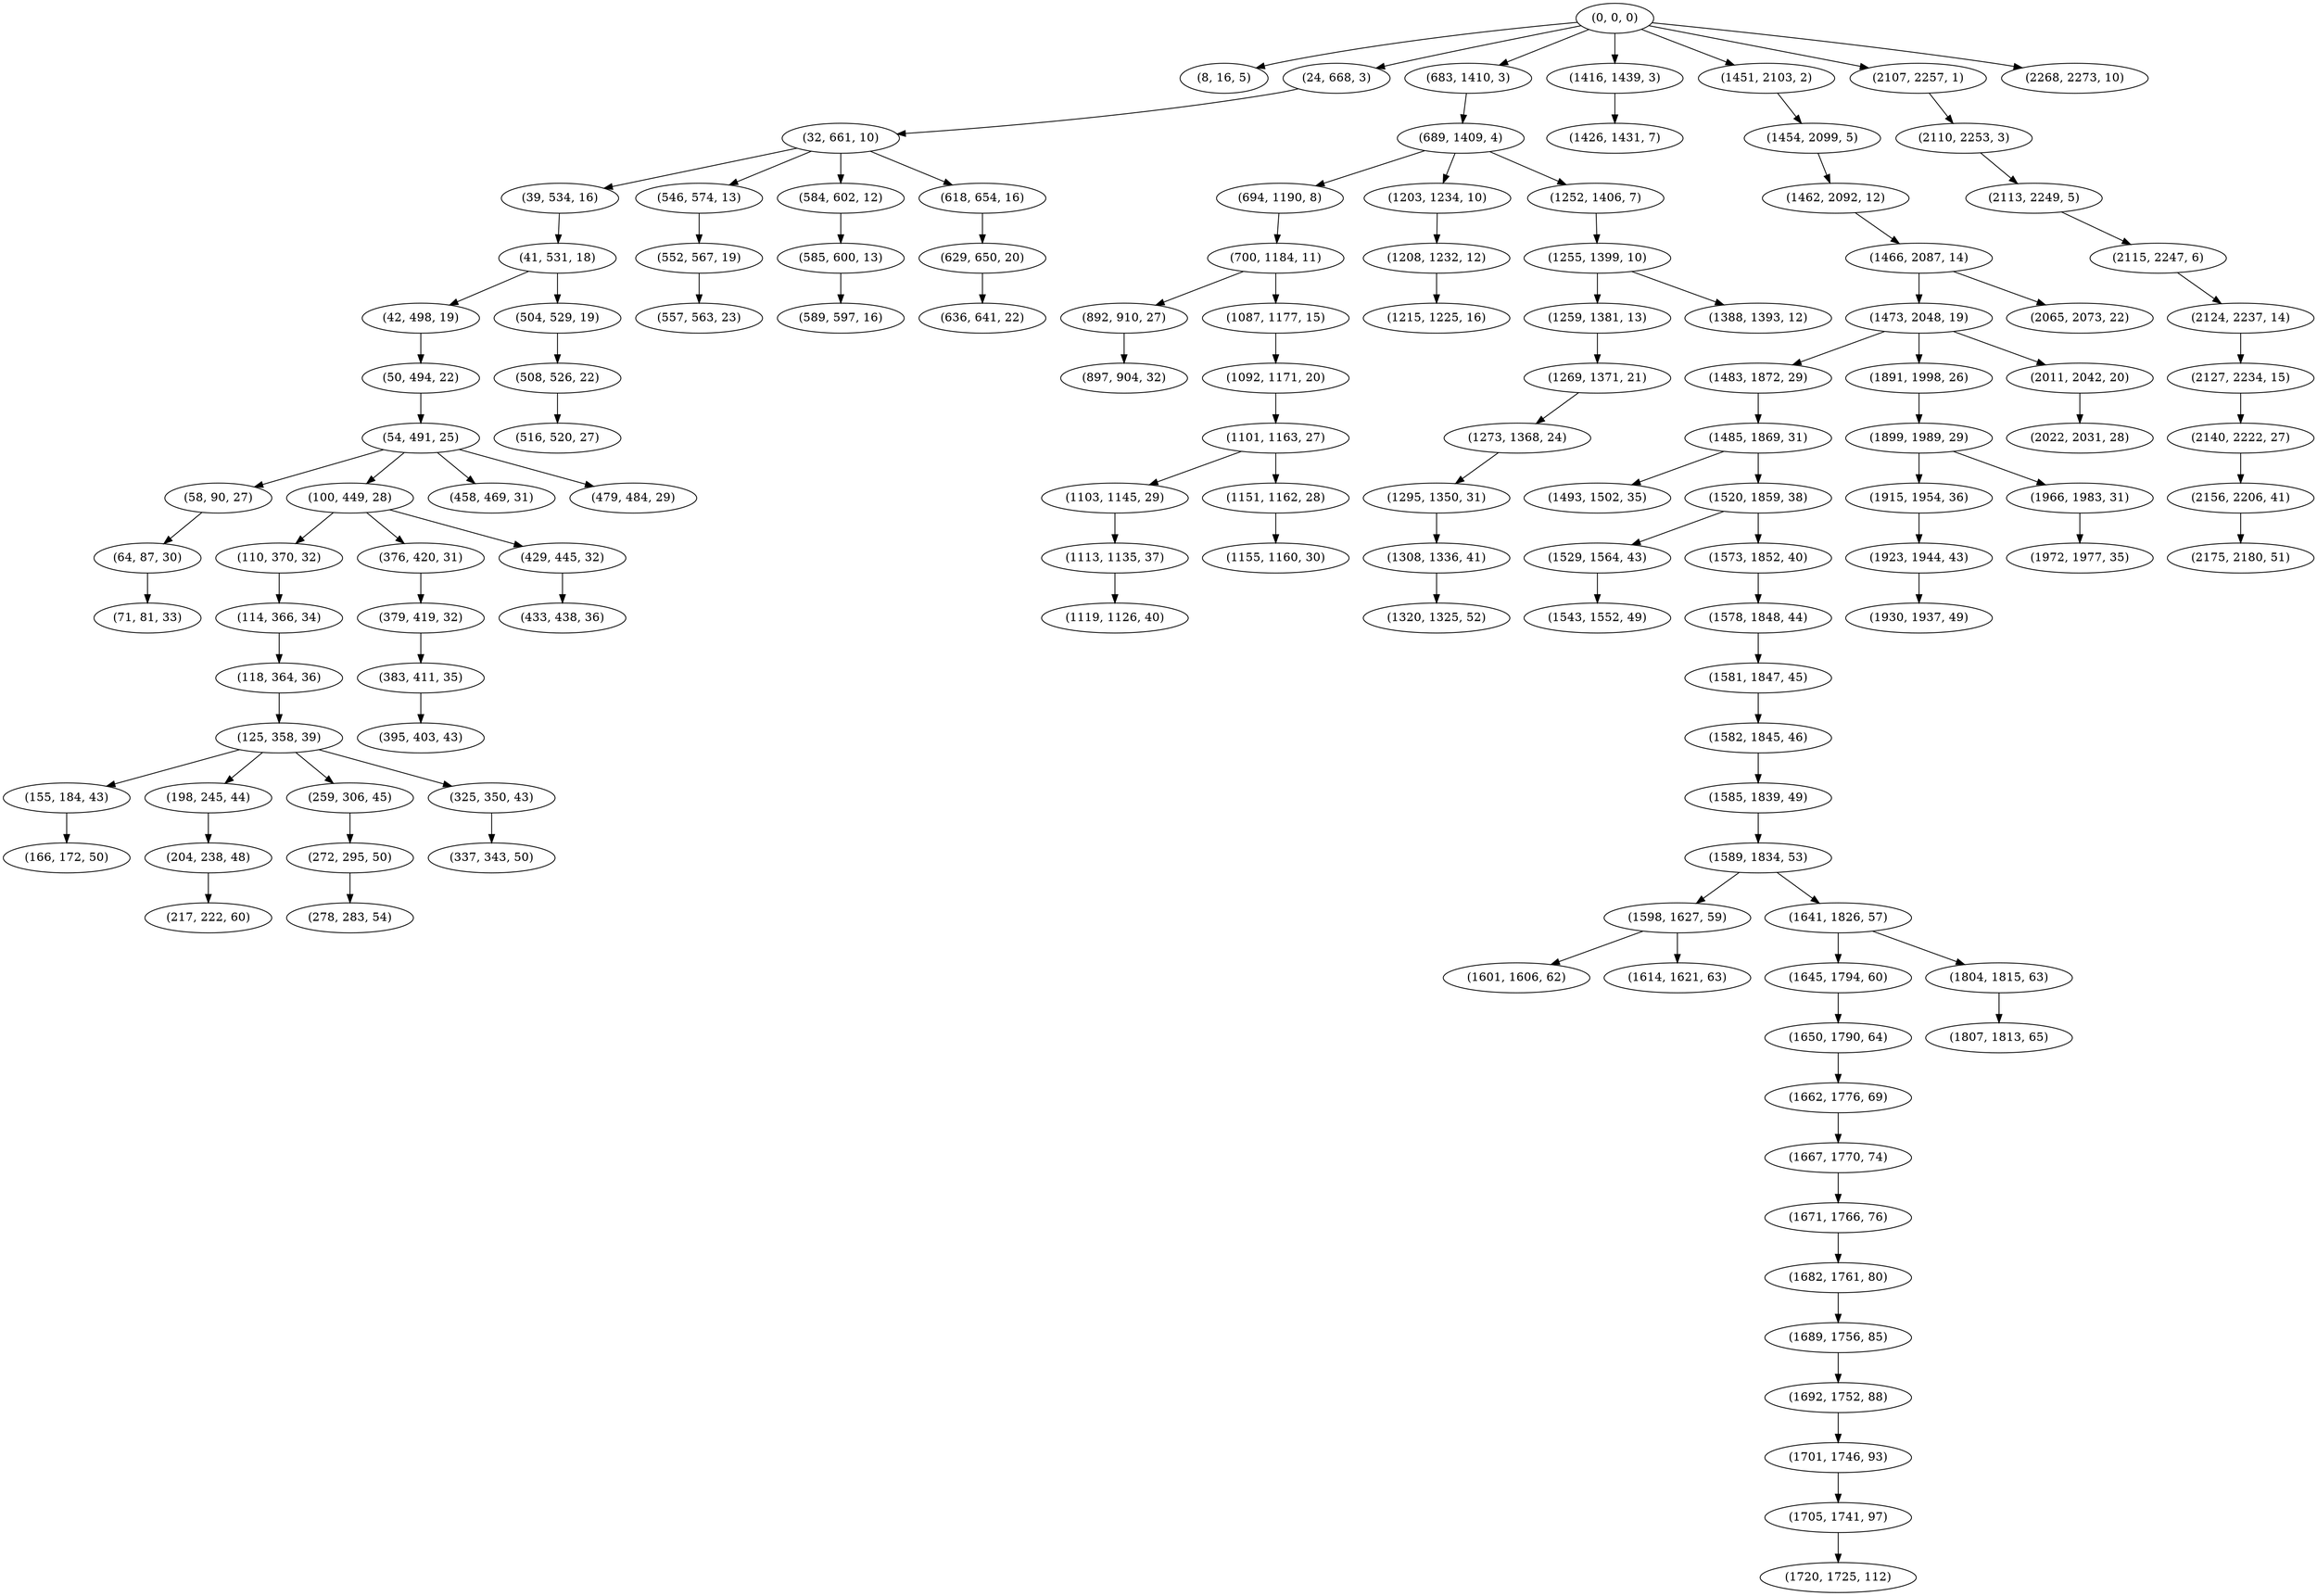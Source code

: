 digraph tree {
    "(0, 0, 0)";
    "(8, 16, 5)";
    "(24, 668, 3)";
    "(32, 661, 10)";
    "(39, 534, 16)";
    "(41, 531, 18)";
    "(42, 498, 19)";
    "(50, 494, 22)";
    "(54, 491, 25)";
    "(58, 90, 27)";
    "(64, 87, 30)";
    "(71, 81, 33)";
    "(100, 449, 28)";
    "(110, 370, 32)";
    "(114, 366, 34)";
    "(118, 364, 36)";
    "(125, 358, 39)";
    "(155, 184, 43)";
    "(166, 172, 50)";
    "(198, 245, 44)";
    "(204, 238, 48)";
    "(217, 222, 60)";
    "(259, 306, 45)";
    "(272, 295, 50)";
    "(278, 283, 54)";
    "(325, 350, 43)";
    "(337, 343, 50)";
    "(376, 420, 31)";
    "(379, 419, 32)";
    "(383, 411, 35)";
    "(395, 403, 43)";
    "(429, 445, 32)";
    "(433, 438, 36)";
    "(458, 469, 31)";
    "(479, 484, 29)";
    "(504, 529, 19)";
    "(508, 526, 22)";
    "(516, 520, 27)";
    "(546, 574, 13)";
    "(552, 567, 19)";
    "(557, 563, 23)";
    "(584, 602, 12)";
    "(585, 600, 13)";
    "(589, 597, 16)";
    "(618, 654, 16)";
    "(629, 650, 20)";
    "(636, 641, 22)";
    "(683, 1410, 3)";
    "(689, 1409, 4)";
    "(694, 1190, 8)";
    "(700, 1184, 11)";
    "(892, 910, 27)";
    "(897, 904, 32)";
    "(1087, 1177, 15)";
    "(1092, 1171, 20)";
    "(1101, 1163, 27)";
    "(1103, 1145, 29)";
    "(1113, 1135, 37)";
    "(1119, 1126, 40)";
    "(1151, 1162, 28)";
    "(1155, 1160, 30)";
    "(1203, 1234, 10)";
    "(1208, 1232, 12)";
    "(1215, 1225, 16)";
    "(1252, 1406, 7)";
    "(1255, 1399, 10)";
    "(1259, 1381, 13)";
    "(1269, 1371, 21)";
    "(1273, 1368, 24)";
    "(1295, 1350, 31)";
    "(1308, 1336, 41)";
    "(1320, 1325, 52)";
    "(1388, 1393, 12)";
    "(1416, 1439, 3)";
    "(1426, 1431, 7)";
    "(1451, 2103, 2)";
    "(1454, 2099, 5)";
    "(1462, 2092, 12)";
    "(1466, 2087, 14)";
    "(1473, 2048, 19)";
    "(1483, 1872, 29)";
    "(1485, 1869, 31)";
    "(1493, 1502, 35)";
    "(1520, 1859, 38)";
    "(1529, 1564, 43)";
    "(1543, 1552, 49)";
    "(1573, 1852, 40)";
    "(1578, 1848, 44)";
    "(1581, 1847, 45)";
    "(1582, 1845, 46)";
    "(1585, 1839, 49)";
    "(1589, 1834, 53)";
    "(1598, 1627, 59)";
    "(1601, 1606, 62)";
    "(1614, 1621, 63)";
    "(1641, 1826, 57)";
    "(1645, 1794, 60)";
    "(1650, 1790, 64)";
    "(1662, 1776, 69)";
    "(1667, 1770, 74)";
    "(1671, 1766, 76)";
    "(1682, 1761, 80)";
    "(1689, 1756, 85)";
    "(1692, 1752, 88)";
    "(1701, 1746, 93)";
    "(1705, 1741, 97)";
    "(1720, 1725, 112)";
    "(1804, 1815, 63)";
    "(1807, 1813, 65)";
    "(1891, 1998, 26)";
    "(1899, 1989, 29)";
    "(1915, 1954, 36)";
    "(1923, 1944, 43)";
    "(1930, 1937, 49)";
    "(1966, 1983, 31)";
    "(1972, 1977, 35)";
    "(2011, 2042, 20)";
    "(2022, 2031, 28)";
    "(2065, 2073, 22)";
    "(2107, 2257, 1)";
    "(2110, 2253, 3)";
    "(2113, 2249, 5)";
    "(2115, 2247, 6)";
    "(2124, 2237, 14)";
    "(2127, 2234, 15)";
    "(2140, 2222, 27)";
    "(2156, 2206, 41)";
    "(2175, 2180, 51)";
    "(2268, 2273, 10)";
    "(0, 0, 0)" -> "(8, 16, 5)";
    "(0, 0, 0)" -> "(24, 668, 3)";
    "(0, 0, 0)" -> "(683, 1410, 3)";
    "(0, 0, 0)" -> "(1416, 1439, 3)";
    "(0, 0, 0)" -> "(1451, 2103, 2)";
    "(0, 0, 0)" -> "(2107, 2257, 1)";
    "(0, 0, 0)" -> "(2268, 2273, 10)";
    "(24, 668, 3)" -> "(32, 661, 10)";
    "(32, 661, 10)" -> "(39, 534, 16)";
    "(32, 661, 10)" -> "(546, 574, 13)";
    "(32, 661, 10)" -> "(584, 602, 12)";
    "(32, 661, 10)" -> "(618, 654, 16)";
    "(39, 534, 16)" -> "(41, 531, 18)";
    "(41, 531, 18)" -> "(42, 498, 19)";
    "(41, 531, 18)" -> "(504, 529, 19)";
    "(42, 498, 19)" -> "(50, 494, 22)";
    "(50, 494, 22)" -> "(54, 491, 25)";
    "(54, 491, 25)" -> "(58, 90, 27)";
    "(54, 491, 25)" -> "(100, 449, 28)";
    "(54, 491, 25)" -> "(458, 469, 31)";
    "(54, 491, 25)" -> "(479, 484, 29)";
    "(58, 90, 27)" -> "(64, 87, 30)";
    "(64, 87, 30)" -> "(71, 81, 33)";
    "(100, 449, 28)" -> "(110, 370, 32)";
    "(100, 449, 28)" -> "(376, 420, 31)";
    "(100, 449, 28)" -> "(429, 445, 32)";
    "(110, 370, 32)" -> "(114, 366, 34)";
    "(114, 366, 34)" -> "(118, 364, 36)";
    "(118, 364, 36)" -> "(125, 358, 39)";
    "(125, 358, 39)" -> "(155, 184, 43)";
    "(125, 358, 39)" -> "(198, 245, 44)";
    "(125, 358, 39)" -> "(259, 306, 45)";
    "(125, 358, 39)" -> "(325, 350, 43)";
    "(155, 184, 43)" -> "(166, 172, 50)";
    "(198, 245, 44)" -> "(204, 238, 48)";
    "(204, 238, 48)" -> "(217, 222, 60)";
    "(259, 306, 45)" -> "(272, 295, 50)";
    "(272, 295, 50)" -> "(278, 283, 54)";
    "(325, 350, 43)" -> "(337, 343, 50)";
    "(376, 420, 31)" -> "(379, 419, 32)";
    "(379, 419, 32)" -> "(383, 411, 35)";
    "(383, 411, 35)" -> "(395, 403, 43)";
    "(429, 445, 32)" -> "(433, 438, 36)";
    "(504, 529, 19)" -> "(508, 526, 22)";
    "(508, 526, 22)" -> "(516, 520, 27)";
    "(546, 574, 13)" -> "(552, 567, 19)";
    "(552, 567, 19)" -> "(557, 563, 23)";
    "(584, 602, 12)" -> "(585, 600, 13)";
    "(585, 600, 13)" -> "(589, 597, 16)";
    "(618, 654, 16)" -> "(629, 650, 20)";
    "(629, 650, 20)" -> "(636, 641, 22)";
    "(683, 1410, 3)" -> "(689, 1409, 4)";
    "(689, 1409, 4)" -> "(694, 1190, 8)";
    "(689, 1409, 4)" -> "(1203, 1234, 10)";
    "(689, 1409, 4)" -> "(1252, 1406, 7)";
    "(694, 1190, 8)" -> "(700, 1184, 11)";
    "(700, 1184, 11)" -> "(892, 910, 27)";
    "(700, 1184, 11)" -> "(1087, 1177, 15)";
    "(892, 910, 27)" -> "(897, 904, 32)";
    "(1087, 1177, 15)" -> "(1092, 1171, 20)";
    "(1092, 1171, 20)" -> "(1101, 1163, 27)";
    "(1101, 1163, 27)" -> "(1103, 1145, 29)";
    "(1101, 1163, 27)" -> "(1151, 1162, 28)";
    "(1103, 1145, 29)" -> "(1113, 1135, 37)";
    "(1113, 1135, 37)" -> "(1119, 1126, 40)";
    "(1151, 1162, 28)" -> "(1155, 1160, 30)";
    "(1203, 1234, 10)" -> "(1208, 1232, 12)";
    "(1208, 1232, 12)" -> "(1215, 1225, 16)";
    "(1252, 1406, 7)" -> "(1255, 1399, 10)";
    "(1255, 1399, 10)" -> "(1259, 1381, 13)";
    "(1255, 1399, 10)" -> "(1388, 1393, 12)";
    "(1259, 1381, 13)" -> "(1269, 1371, 21)";
    "(1269, 1371, 21)" -> "(1273, 1368, 24)";
    "(1273, 1368, 24)" -> "(1295, 1350, 31)";
    "(1295, 1350, 31)" -> "(1308, 1336, 41)";
    "(1308, 1336, 41)" -> "(1320, 1325, 52)";
    "(1416, 1439, 3)" -> "(1426, 1431, 7)";
    "(1451, 2103, 2)" -> "(1454, 2099, 5)";
    "(1454, 2099, 5)" -> "(1462, 2092, 12)";
    "(1462, 2092, 12)" -> "(1466, 2087, 14)";
    "(1466, 2087, 14)" -> "(1473, 2048, 19)";
    "(1466, 2087, 14)" -> "(2065, 2073, 22)";
    "(1473, 2048, 19)" -> "(1483, 1872, 29)";
    "(1473, 2048, 19)" -> "(1891, 1998, 26)";
    "(1473, 2048, 19)" -> "(2011, 2042, 20)";
    "(1483, 1872, 29)" -> "(1485, 1869, 31)";
    "(1485, 1869, 31)" -> "(1493, 1502, 35)";
    "(1485, 1869, 31)" -> "(1520, 1859, 38)";
    "(1520, 1859, 38)" -> "(1529, 1564, 43)";
    "(1520, 1859, 38)" -> "(1573, 1852, 40)";
    "(1529, 1564, 43)" -> "(1543, 1552, 49)";
    "(1573, 1852, 40)" -> "(1578, 1848, 44)";
    "(1578, 1848, 44)" -> "(1581, 1847, 45)";
    "(1581, 1847, 45)" -> "(1582, 1845, 46)";
    "(1582, 1845, 46)" -> "(1585, 1839, 49)";
    "(1585, 1839, 49)" -> "(1589, 1834, 53)";
    "(1589, 1834, 53)" -> "(1598, 1627, 59)";
    "(1589, 1834, 53)" -> "(1641, 1826, 57)";
    "(1598, 1627, 59)" -> "(1601, 1606, 62)";
    "(1598, 1627, 59)" -> "(1614, 1621, 63)";
    "(1641, 1826, 57)" -> "(1645, 1794, 60)";
    "(1641, 1826, 57)" -> "(1804, 1815, 63)";
    "(1645, 1794, 60)" -> "(1650, 1790, 64)";
    "(1650, 1790, 64)" -> "(1662, 1776, 69)";
    "(1662, 1776, 69)" -> "(1667, 1770, 74)";
    "(1667, 1770, 74)" -> "(1671, 1766, 76)";
    "(1671, 1766, 76)" -> "(1682, 1761, 80)";
    "(1682, 1761, 80)" -> "(1689, 1756, 85)";
    "(1689, 1756, 85)" -> "(1692, 1752, 88)";
    "(1692, 1752, 88)" -> "(1701, 1746, 93)";
    "(1701, 1746, 93)" -> "(1705, 1741, 97)";
    "(1705, 1741, 97)" -> "(1720, 1725, 112)";
    "(1804, 1815, 63)" -> "(1807, 1813, 65)";
    "(1891, 1998, 26)" -> "(1899, 1989, 29)";
    "(1899, 1989, 29)" -> "(1915, 1954, 36)";
    "(1899, 1989, 29)" -> "(1966, 1983, 31)";
    "(1915, 1954, 36)" -> "(1923, 1944, 43)";
    "(1923, 1944, 43)" -> "(1930, 1937, 49)";
    "(1966, 1983, 31)" -> "(1972, 1977, 35)";
    "(2011, 2042, 20)" -> "(2022, 2031, 28)";
    "(2107, 2257, 1)" -> "(2110, 2253, 3)";
    "(2110, 2253, 3)" -> "(2113, 2249, 5)";
    "(2113, 2249, 5)" -> "(2115, 2247, 6)";
    "(2115, 2247, 6)" -> "(2124, 2237, 14)";
    "(2124, 2237, 14)" -> "(2127, 2234, 15)";
    "(2127, 2234, 15)" -> "(2140, 2222, 27)";
    "(2140, 2222, 27)" -> "(2156, 2206, 41)";
    "(2156, 2206, 41)" -> "(2175, 2180, 51)";
}
